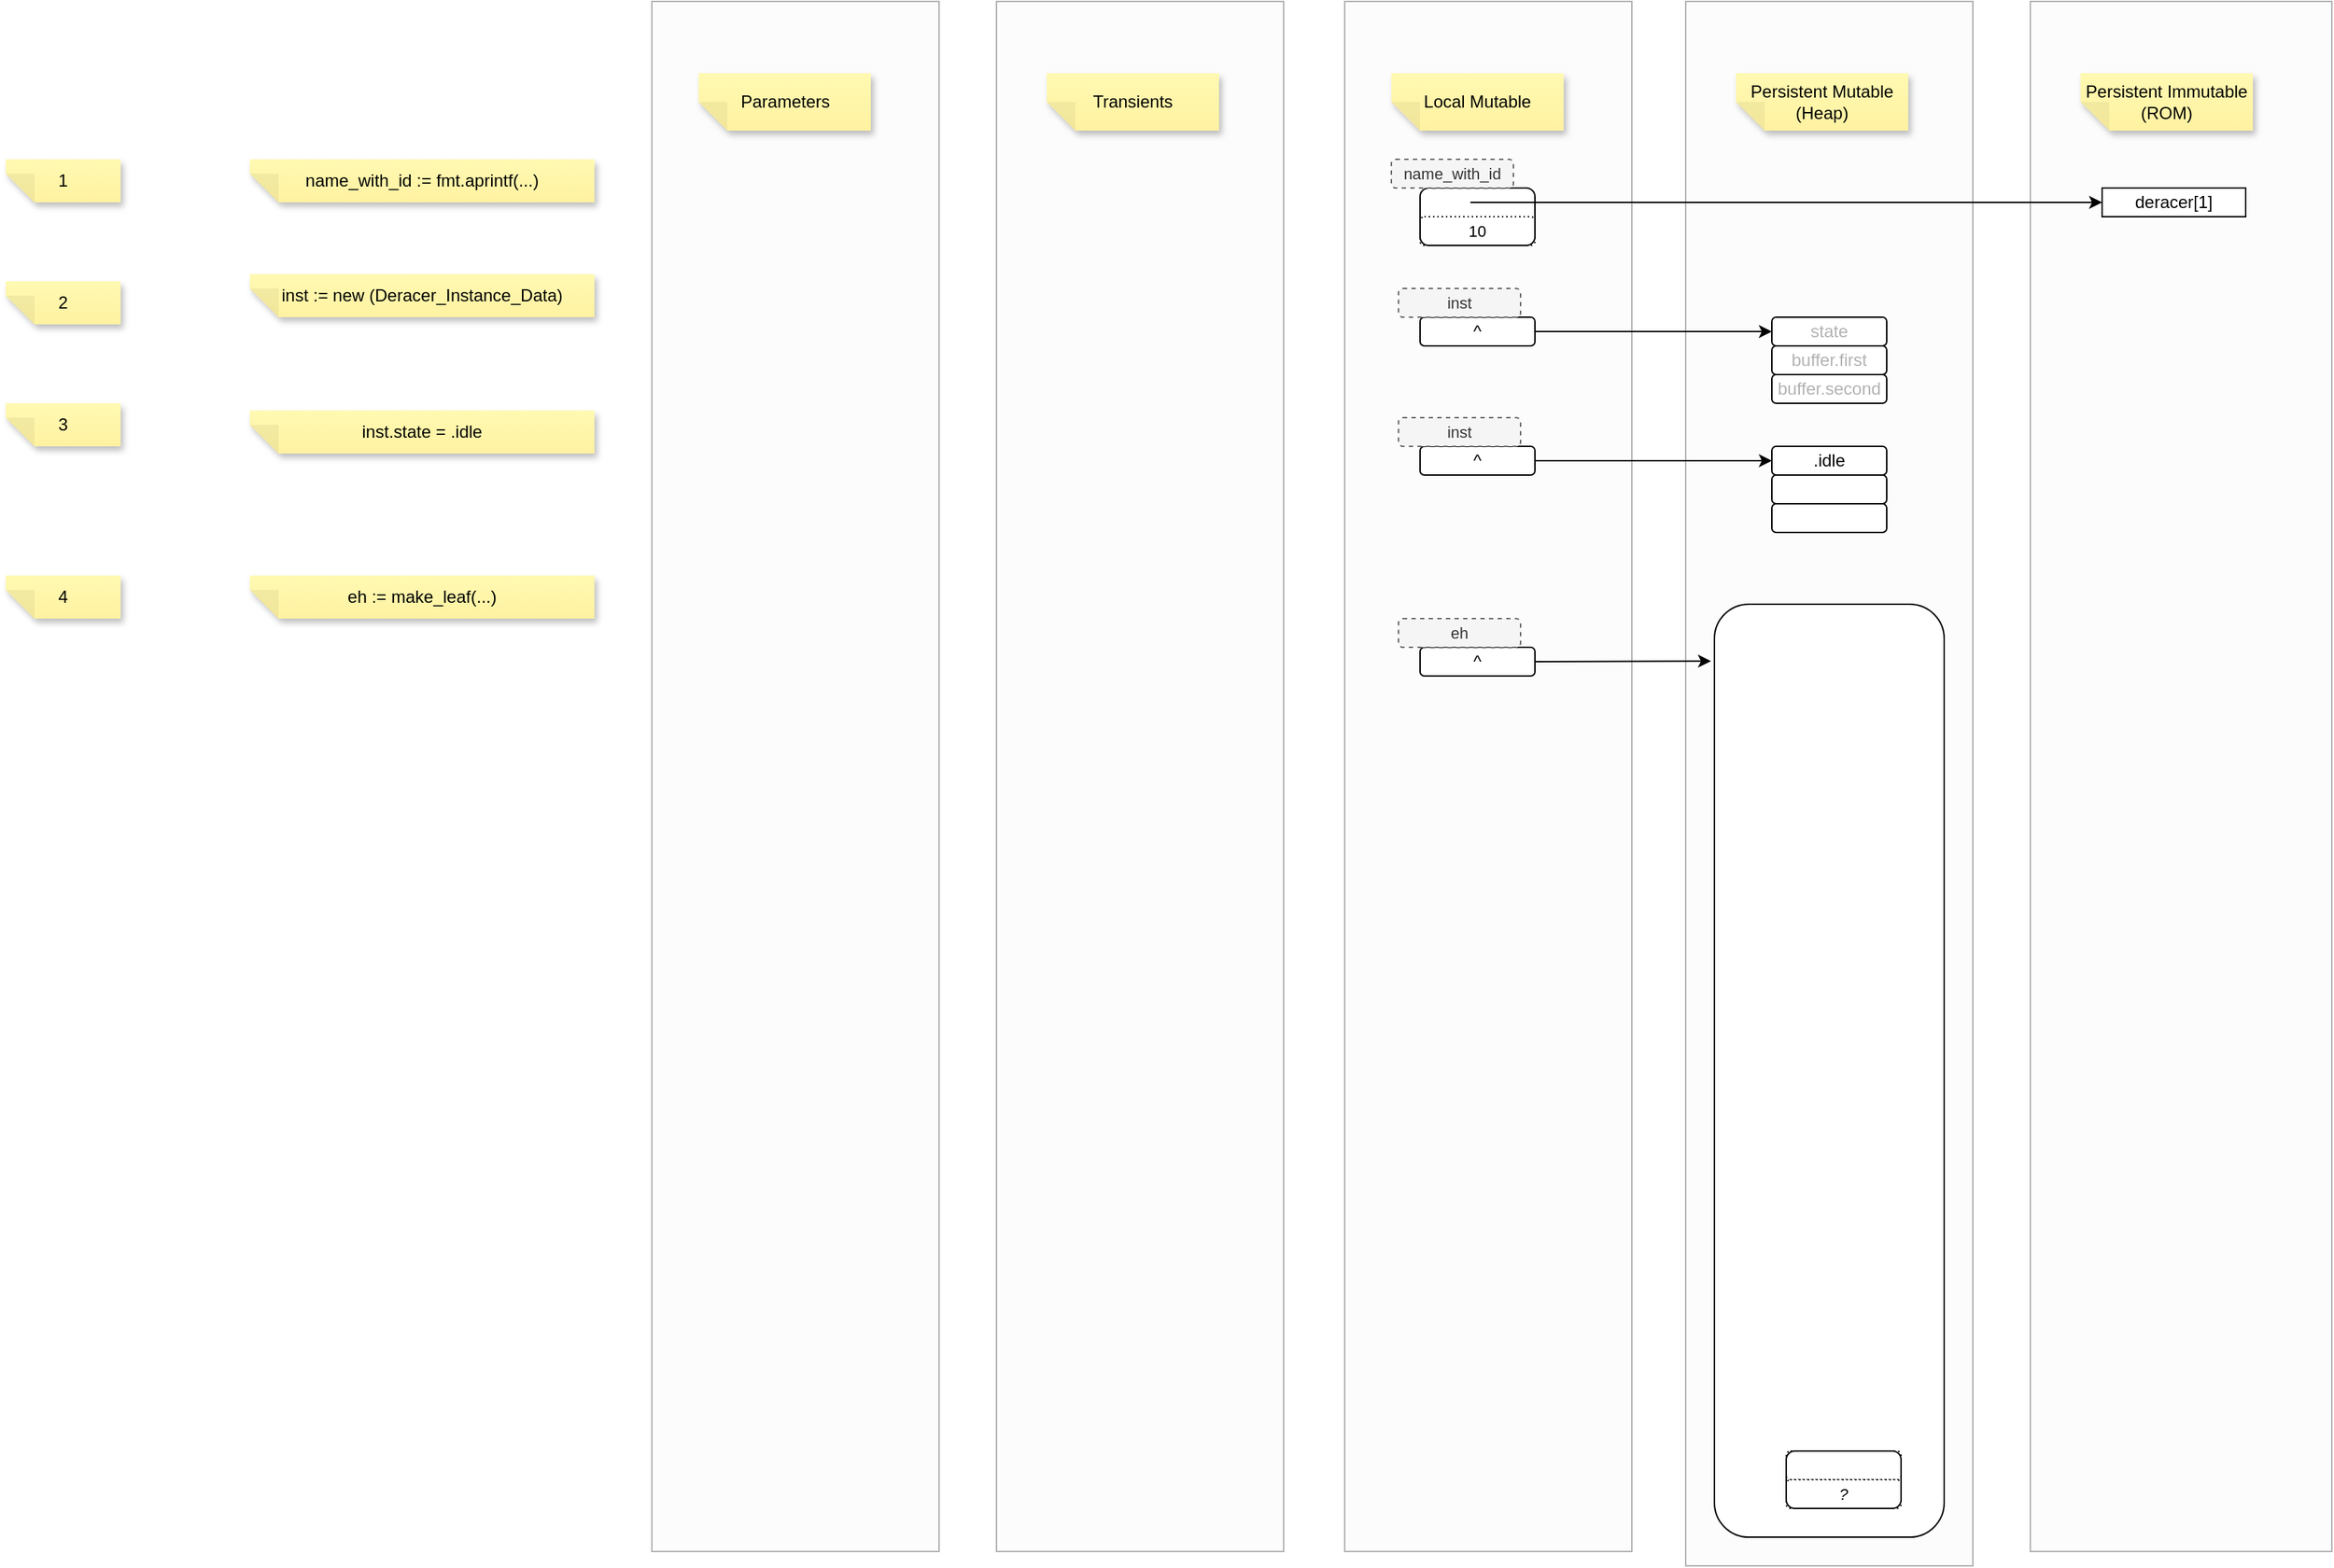 <mxfile version="21.6.8" type="device" pages="7">
  <diagram name="all" id="029LB0-3E3SRJCX2bY9U">
    <mxGraphModel dx="4438" dy="805" grid="1" gridSize="10" guides="1" tooltips="1" connect="1" arrows="1" fold="1" page="1" pageScale="1" pageWidth="1100" pageHeight="850" math="0" shadow="0">
      <root>
        <mxCell id="0" />
        <mxCell id="1" parent="0" />
        <mxCell id="SrDT67wpccNyYL2PIl-t-3" value="" style="rounded=0;whiteSpace=wrap;html=1;fontFamily=Helvetica;fontSize=11;fontColor=#333333;fillColor=#f5f5f5;strokeColor=default;opacity=30;" vertex="1" parent="1">
          <mxGeometry x="-1437.5" y="40" width="200" height="1080" as="geometry" />
        </mxCell>
        <mxCell id="SrDT67wpccNyYL2PIl-t-1" value="" style="rounded=0;whiteSpace=wrap;html=1;fontFamily=Helvetica;fontSize=11;fontColor=#333333;fillColor=#f5f5f5;strokeColor=default;opacity=30;" vertex="1" parent="1">
          <mxGeometry x="-960" y="40" width="210" height="1080" as="geometry" />
        </mxCell>
        <mxCell id="SrDT67wpccNyYL2PIl-t-2" value="" style="rounded=0;whiteSpace=wrap;html=1;fontFamily=Helvetica;fontSize=11;fontColor=#333333;fillColor=#f5f5f5;strokeColor=default;opacity=30;" vertex="1" parent="1">
          <mxGeometry x="-1680" y="40" width="200" height="1080" as="geometry" />
        </mxCell>
        <mxCell id="SrDT67wpccNyYL2PIl-t-4" value="" style="rounded=0;whiteSpace=wrap;html=1;fontFamily=Helvetica;fontSize=11;fontColor=#333333;fillColor=#f5f5f5;strokeColor=default;opacity=30;" vertex="1" parent="1">
          <mxGeometry x="-1200" y="40" width="200" height="1090" as="geometry" />
        </mxCell>
        <mxCell id="SrDT67wpccNyYL2PIl-t-5" value="name_with_id := fmt.aprintf(...)" style="shape=note;whiteSpace=wrap;html=1;backgroundOutline=1;fontColor=#000000;darkOpacity=0.05;fillColor=#FFF9B2;strokeColor=none;fillStyle=solid;direction=west;gradientDirection=north;gradientColor=#FFF2A1;shadow=1;size=20;pointerEvents=1;" vertex="1" parent="1">
          <mxGeometry x="-2200" y="150" width="240" height="30" as="geometry" />
        </mxCell>
        <mxCell id="SrDT67wpccNyYL2PIl-t-6" value="Local Mutable" style="shape=note;whiteSpace=wrap;html=1;backgroundOutline=1;fontColor=#000000;darkOpacity=0.05;fillColor=#FFF9B2;strokeColor=none;fillStyle=solid;direction=west;gradientDirection=north;gradientColor=#FFF2A1;shadow=1;size=20;pointerEvents=1;" vertex="1" parent="1">
          <mxGeometry x="-1405" y="90" width="120" height="40" as="geometry" />
        </mxCell>
        <mxCell id="SrDT67wpccNyYL2PIl-t-7" value="Persistent Mutable&lt;br&gt;(Heap)" style="shape=note;whiteSpace=wrap;html=1;backgroundOutline=1;fontColor=#000000;darkOpacity=0.05;fillColor=#FFF9B2;strokeColor=none;fillStyle=solid;direction=west;gradientDirection=north;gradientColor=#FFF2A1;shadow=1;size=20;pointerEvents=1;" vertex="1" parent="1">
          <mxGeometry x="-1165" y="90" width="120" height="40" as="geometry" />
        </mxCell>
        <mxCell id="SrDT67wpccNyYL2PIl-t-8" value="Persistent Immutable&lt;br&gt;(ROM)" style="shape=note;whiteSpace=wrap;html=1;backgroundOutline=1;fontColor=#000000;darkOpacity=0.05;fillColor=#FFF9B2;strokeColor=none;fillStyle=solid;direction=west;gradientDirection=north;gradientColor=#FFF2A1;shadow=1;size=20;pointerEvents=1;" vertex="1" parent="1">
          <mxGeometry x="-925" y="90" width="120" height="40" as="geometry" />
        </mxCell>
        <mxCell id="SrDT67wpccNyYL2PIl-t-9" value="Transients" style="shape=note;whiteSpace=wrap;html=1;backgroundOutline=1;fontColor=#000000;darkOpacity=0.05;fillColor=#FFF9B2;strokeColor=none;fillStyle=solid;direction=west;gradientDirection=north;gradientColor=#FFF2A1;shadow=1;size=20;pointerEvents=1;" vertex="1" parent="1">
          <mxGeometry x="-1645" y="90" width="120" height="40" as="geometry" />
        </mxCell>
        <mxCell id="SrDT67wpccNyYL2PIl-t-28" value="" style="rounded=0;whiteSpace=wrap;html=1;fontFamily=Helvetica;fontSize=11;fontColor=#333333;fillColor=#f5f5f5;strokeColor=default;opacity=30;" vertex="1" parent="1">
          <mxGeometry x="-1920" y="40" width="200" height="1080" as="geometry" />
        </mxCell>
        <mxCell id="SrDT67wpccNyYL2PIl-t-30" value="Parameters" style="shape=note;whiteSpace=wrap;html=1;backgroundOutline=1;fontColor=#000000;darkOpacity=0.05;fillColor=#FFF9B2;strokeColor=none;fillStyle=solid;direction=west;gradientDirection=north;gradientColor=#FFF2A1;shadow=1;size=20;pointerEvents=1;" vertex="1" parent="1">
          <mxGeometry x="-1887.5" y="90" width="120" height="40" as="geometry" />
        </mxCell>
        <mxCell id="nKyimFtTfU-NM94vZ7Kv-1" value="deracer[1]" style="rounded=0;whiteSpace=wrap;html=1;" vertex="1" parent="1">
          <mxGeometry x="-910" y="170" width="100" height="20" as="geometry" />
        </mxCell>
        <mxCell id="Vvmu--2rX740bndOkpGV-1" value="" style="rounded=1;whiteSpace=wrap;html=1;fontFamily=Helvetica;fontSize=11;fontColor=default;strokeColor=none;dashed=1;dashPattern=1 2;" vertex="1" parent="1">
          <mxGeometry x="-1385" y="170" width="80" height="20" as="geometry" />
        </mxCell>
        <mxCell id="Vvmu--2rX740bndOkpGV-2" value="10" style="rounded=1;whiteSpace=wrap;html=1;fontFamily=Helvetica;fontSize=11;fontColor=default;dashed=1;dashPattern=1 2;strokeColor=default;" vertex="1" parent="1">
          <mxGeometry x="-1385" y="190" width="80" height="20" as="geometry" />
        </mxCell>
        <mxCell id="Vvmu--2rX740bndOkpGV-4" style="edgeStyle=orthogonalEdgeStyle;rounded=0;orthogonalLoop=1;jettySize=auto;html=1;exitX=0.438;exitY=0.5;exitDx=0;exitDy=0;entryX=0;entryY=0.5;entryDx=0;entryDy=0;exitPerimeter=0;" edge="1" parent="1" source="Vvmu--2rX740bndOkpGV-1" target="nKyimFtTfU-NM94vZ7Kv-1">
          <mxGeometry relative="1" as="geometry" />
        </mxCell>
        <mxCell id="Vvmu--2rX740bndOkpGV-3" value="" style="rounded=1;whiteSpace=wrap;html=1;fontFamily=Helvetica;fontSize=11;fillColor=none;" vertex="1" parent="1">
          <mxGeometry x="-1385" y="170" width="80" height="40" as="geometry" />
        </mxCell>
        <mxCell id="5OGbi0aspRER5DUUNQTS-1" value="name_with_id" style="rounded=1;whiteSpace=wrap;html=1;fontFamily=Helvetica;fontSize=11;fontColor=#333333;dashed=1;fillColor=#f5f5f5;strokeColor=#666666;" vertex="1" parent="1">
          <mxGeometry x="-1405" y="150" width="85" height="20" as="geometry" />
        </mxCell>
        <mxCell id="5OGbi0aspRER5DUUNQTS-2" value="state" style="rounded=1;whiteSpace=wrap;html=1;textOpacity=30;" vertex="1" parent="1">
          <mxGeometry x="-1140" y="260" width="80" height="20" as="geometry" />
        </mxCell>
        <mxCell id="5OGbi0aspRER5DUUNQTS-3" value="buffer.first" style="rounded=1;whiteSpace=wrap;html=1;textOpacity=30;" vertex="1" parent="1">
          <mxGeometry x="-1140" y="280" width="80" height="20" as="geometry" />
        </mxCell>
        <mxCell id="5OGbi0aspRER5DUUNQTS-4" value="buffer.second" style="rounded=1;whiteSpace=wrap;html=1;textOpacity=30;" vertex="1" parent="1">
          <mxGeometry x="-1140" y="300" width="80" height="20" as="geometry" />
        </mxCell>
        <mxCell id="5OGbi0aspRER5DUUNQTS-6" style="edgeStyle=orthogonalEdgeStyle;rounded=0;orthogonalLoop=1;jettySize=auto;html=1;exitX=1;exitY=0.5;exitDx=0;exitDy=0;entryX=0;entryY=0.5;entryDx=0;entryDy=0;" edge="1" parent="1" source="5OGbi0aspRER5DUUNQTS-5" target="5OGbi0aspRER5DUUNQTS-2">
          <mxGeometry relative="1" as="geometry" />
        </mxCell>
        <mxCell id="5OGbi0aspRER5DUUNQTS-5" value="^" style="rounded=1;whiteSpace=wrap;html=1;" vertex="1" parent="1">
          <mxGeometry x="-1385" y="260" width="80" height="20" as="geometry" />
        </mxCell>
        <mxCell id="5OGbi0aspRER5DUUNQTS-7" value="inst" style="rounded=1;whiteSpace=wrap;html=1;fontFamily=Helvetica;fontSize=11;fontColor=#333333;dashed=1;fillColor=#f5f5f5;strokeColor=#666666;" vertex="1" parent="1">
          <mxGeometry x="-1400" y="240" width="85" height="20" as="geometry" />
        </mxCell>
        <mxCell id="5OGbi0aspRER5DUUNQTS-8" value=".idle" style="rounded=1;whiteSpace=wrap;html=1;" vertex="1" parent="1">
          <mxGeometry x="-1140" y="350" width="80" height="20" as="geometry" />
        </mxCell>
        <mxCell id="5OGbi0aspRER5DUUNQTS-9" value="" style="rounded=1;whiteSpace=wrap;html=1;textOpacity=30;" vertex="1" parent="1">
          <mxGeometry x="-1140" y="370" width="80" height="20" as="geometry" />
        </mxCell>
        <mxCell id="5OGbi0aspRER5DUUNQTS-10" value="" style="rounded=1;whiteSpace=wrap;html=1;textOpacity=30;" vertex="1" parent="1">
          <mxGeometry x="-1140" y="390" width="80" height="20" as="geometry" />
        </mxCell>
        <mxCell id="5OGbi0aspRER5DUUNQTS-11" style="edgeStyle=orthogonalEdgeStyle;rounded=0;orthogonalLoop=1;jettySize=auto;html=1;exitX=1;exitY=0.5;exitDx=0;exitDy=0;entryX=0;entryY=0.5;entryDx=0;entryDy=0;" edge="1" parent="1" source="5OGbi0aspRER5DUUNQTS-12" target="5OGbi0aspRER5DUUNQTS-8">
          <mxGeometry relative="1" as="geometry" />
        </mxCell>
        <mxCell id="5OGbi0aspRER5DUUNQTS-12" value="^" style="rounded=1;whiteSpace=wrap;html=1;" vertex="1" parent="1">
          <mxGeometry x="-1385" y="350" width="80" height="20" as="geometry" />
        </mxCell>
        <mxCell id="5OGbi0aspRER5DUUNQTS-13" value="inst" style="rounded=1;whiteSpace=wrap;html=1;fontFamily=Helvetica;fontSize=11;fontColor=#333333;dashed=1;fillColor=#f5f5f5;strokeColor=#666666;" vertex="1" parent="1">
          <mxGeometry x="-1400" y="330" width="85" height="20" as="geometry" />
        </mxCell>
        <mxCell id="5OGbi0aspRER5DUUNQTS-14" value="inst := new (Deracer_Instance_Data)" style="shape=note;whiteSpace=wrap;html=1;backgroundOutline=1;fontColor=#000000;darkOpacity=0.05;fillColor=#FFF9B2;strokeColor=none;fillStyle=solid;direction=west;gradientDirection=north;gradientColor=#FFF2A1;shadow=1;size=20;pointerEvents=1;" vertex="1" parent="1">
          <mxGeometry x="-2200" y="230" width="240" height="30" as="geometry" />
        </mxCell>
        <mxCell id="5OGbi0aspRER5DUUNQTS-15" value="inst.state = .idle" style="shape=note;whiteSpace=wrap;html=1;backgroundOutline=1;fontColor=#000000;darkOpacity=0.05;fillColor=#FFF9B2;strokeColor=none;fillStyle=solid;direction=west;gradientDirection=north;gradientColor=#FFF2A1;shadow=1;size=20;pointerEvents=1;" vertex="1" parent="1">
          <mxGeometry x="-2200" y="325" width="240" height="30" as="geometry" />
        </mxCell>
        <mxCell id="Xrj8Q-ja9FrKISakhPmq-5" style="edgeStyle=orthogonalEdgeStyle;rounded=0;orthogonalLoop=1;jettySize=auto;html=1;exitX=1;exitY=0.5;exitDx=0;exitDy=0;entryX=-0.015;entryY=0.061;entryDx=0;entryDy=0;entryPerimeter=0;" edge="1" parent="1" source="Xrj8Q-ja9FrKISakhPmq-6" target="zLsV2VpHd600joaVlXYG-1">
          <mxGeometry relative="1" as="geometry">
            <mxPoint x="-1140.96" y="475.1" as="targetPoint" />
            <Array as="points">
              <mxPoint x="-1305" y="500" />
            </Array>
          </mxGeometry>
        </mxCell>
        <mxCell id="Xrj8Q-ja9FrKISakhPmq-6" value="^" style="rounded=1;whiteSpace=wrap;html=1;" vertex="1" parent="1">
          <mxGeometry x="-1385" y="490" width="80" height="20" as="geometry" />
        </mxCell>
        <mxCell id="Xrj8Q-ja9FrKISakhPmq-7" value="eh" style="rounded=1;whiteSpace=wrap;html=1;fontFamily=Helvetica;fontSize=11;fontColor=#333333;dashed=1;fillColor=#f5f5f5;strokeColor=#666666;" vertex="1" parent="1">
          <mxGeometry x="-1400" y="470" width="85" height="20" as="geometry" />
        </mxCell>
        <mxCell id="Xrj8Q-ja9FrKISakhPmq-8" value="eh := make_leaf(...)" style="shape=note;whiteSpace=wrap;html=1;backgroundOutline=1;fontColor=#000000;darkOpacity=0.05;fillColor=#FFF9B2;strokeColor=none;fillStyle=solid;direction=west;gradientDirection=north;gradientColor=#FFF2A1;shadow=1;size=20;pointerEvents=1;" vertex="1" parent="1">
          <mxGeometry x="-2200" y="440" width="240" height="30" as="geometry" />
        </mxCell>
        <mxCell id="zLsV2VpHd600joaVlXYG-1" value="" style="rounded=1;whiteSpace=wrap;html=1;" vertex="1" parent="1">
          <mxGeometry x="-1180" y="460" width="160" height="650" as="geometry" />
        </mxCell>
        <mxCell id="AE5WR5ZkA0evMWWrHT70-1" value="" style="rounded=1;whiteSpace=wrap;html=1;fontFamily=Helvetica;fontSize=11;fontColor=default;strokeColor=default;perimeterSpacing=0;dashed=1;dashPattern=1 2;" vertex="1" parent="1">
          <mxGeometry x="-1130" y="1050" width="80" height="20" as="geometry" />
        </mxCell>
        <mxCell id="AE5WR5ZkA0evMWWrHT70-2" value="?" style="rounded=1;whiteSpace=wrap;html=1;fontFamily=Helvetica;fontSize=11;fontColor=default;strokeColor=default;perimeterSpacing=0;dashed=1;dashPattern=1 2;fontStyle=2" vertex="1" parent="1">
          <mxGeometry x="-1130" y="1070" width="80" height="20" as="geometry" />
        </mxCell>
        <mxCell id="AE5WR5ZkA0evMWWrHT70-3" value="" style="rounded=1;whiteSpace=wrap;html=1;fontFamily=Helvetica;fontSize=11;fillColor=none;" vertex="1" parent="1">
          <mxGeometry x="-1130" y="1050" width="80" height="40" as="geometry" />
        </mxCell>
        <mxCell id="2BD_WjYUQ9ISW56QHsHB-1" value="1" style="shape=note;whiteSpace=wrap;html=1;backgroundOutline=1;fontColor=#000000;darkOpacity=0.05;fillColor=#FFF9B2;strokeColor=none;fillStyle=solid;direction=west;gradientDirection=north;gradientColor=#FFF2A1;shadow=1;size=20;pointerEvents=1;" vertex="1" parent="1">
          <mxGeometry x="-2370" y="150" width="80" height="30" as="geometry" />
        </mxCell>
        <mxCell id="2BD_WjYUQ9ISW56QHsHB-4" value="2" style="shape=note;whiteSpace=wrap;html=1;backgroundOutline=1;fontColor=#000000;darkOpacity=0.05;fillColor=#FFF9B2;strokeColor=none;fillStyle=solid;direction=west;gradientDirection=north;gradientColor=#FFF2A1;shadow=1;size=20;pointerEvents=1;" vertex="1" parent="1">
          <mxGeometry x="-2370" y="235" width="80" height="30" as="geometry" />
        </mxCell>
        <mxCell id="2BD_WjYUQ9ISW56QHsHB-5" value="3" style="shape=note;whiteSpace=wrap;html=1;backgroundOutline=1;fontColor=#000000;darkOpacity=0.05;fillColor=#FFF9B2;strokeColor=none;fillStyle=solid;direction=west;gradientDirection=north;gradientColor=#FFF2A1;shadow=1;size=20;pointerEvents=1;" vertex="1" parent="1">
          <mxGeometry x="-2370" y="320" width="80" height="30" as="geometry" />
        </mxCell>
        <mxCell id="2BD_WjYUQ9ISW56QHsHB-6" value="4" style="shape=note;whiteSpace=wrap;html=1;backgroundOutline=1;fontColor=#000000;darkOpacity=0.05;fillColor=#FFF9B2;strokeColor=none;fillStyle=solid;direction=west;gradientDirection=north;gradientColor=#FFF2A1;shadow=1;size=20;pointerEvents=1;" vertex="1" parent="1">
          <mxGeometry x="-2370" y="440" width="80" height="30" as="geometry" />
        </mxCell>
      </root>
    </mxGraphModel>
  </diagram>
  <diagram name="4" id="yFphPRhZFJM6T7FxvR39">
    <mxGraphModel dx="3167" dy="684" grid="1" gridSize="10" guides="1" tooltips="1" connect="1" arrows="1" fold="1" page="1" pageScale="1" pageWidth="1100" pageHeight="850" math="0" shadow="0">
      <root>
        <mxCell id="gJFKsdYSGf7r8MpDDWv1-0" />
        <mxCell id="gJFKsdYSGf7r8MpDDWv1-1" parent="gJFKsdYSGf7r8MpDDWv1-0" />
        <mxCell id="gJFKsdYSGf7r8MpDDWv1-2" value="" style="rounded=0;whiteSpace=wrap;html=1;fontFamily=Helvetica;fontSize=11;fontColor=#333333;fillColor=#f5f5f5;strokeColor=default;opacity=30;" vertex="1" parent="gJFKsdYSGf7r8MpDDWv1-1">
          <mxGeometry x="-1437.5" y="40" width="200" height="1080" as="geometry" />
        </mxCell>
        <mxCell id="gJFKsdYSGf7r8MpDDWv1-3" value="" style="rounded=0;whiteSpace=wrap;html=1;fontFamily=Helvetica;fontSize=11;fontColor=#333333;fillColor=#f5f5f5;strokeColor=default;opacity=30;" vertex="1" parent="gJFKsdYSGf7r8MpDDWv1-1">
          <mxGeometry x="-960" y="40" width="210" height="1080" as="geometry" />
        </mxCell>
        <mxCell id="gJFKsdYSGf7r8MpDDWv1-4" value="" style="rounded=0;whiteSpace=wrap;html=1;fontFamily=Helvetica;fontSize=11;fontColor=#333333;fillColor=#f5f5f5;strokeColor=default;opacity=30;" vertex="1" parent="gJFKsdYSGf7r8MpDDWv1-1">
          <mxGeometry x="-1680" y="40" width="200" height="1080" as="geometry" />
        </mxCell>
        <mxCell id="gJFKsdYSGf7r8MpDDWv1-5" value="" style="rounded=0;whiteSpace=wrap;html=1;fontFamily=Helvetica;fontSize=11;fontColor=#333333;fillColor=#f5f5f5;strokeColor=default;opacity=30;" vertex="1" parent="gJFKsdYSGf7r8MpDDWv1-1">
          <mxGeometry x="-1200" y="40" width="200" height="1090" as="geometry" />
        </mxCell>
        <mxCell id="gJFKsdYSGf7r8MpDDWv1-7" value="Local Mutable" style="shape=note;whiteSpace=wrap;html=1;backgroundOutline=1;fontColor=#000000;darkOpacity=0.05;fillColor=#FFF9B2;strokeColor=none;fillStyle=solid;direction=west;gradientDirection=north;gradientColor=#FFF2A1;shadow=1;size=20;pointerEvents=1;" vertex="1" parent="gJFKsdYSGf7r8MpDDWv1-1">
          <mxGeometry x="-1405" y="90" width="120" height="40" as="geometry" />
        </mxCell>
        <mxCell id="gJFKsdYSGf7r8MpDDWv1-8" value="Persistent Mutable&lt;br&gt;(Heap)" style="shape=note;whiteSpace=wrap;html=1;backgroundOutline=1;fontColor=#000000;darkOpacity=0.05;fillColor=#FFF9B2;strokeColor=none;fillStyle=solid;direction=west;gradientDirection=north;gradientColor=#FFF2A1;shadow=1;size=20;pointerEvents=1;" vertex="1" parent="gJFKsdYSGf7r8MpDDWv1-1">
          <mxGeometry x="-1165" y="90" width="120" height="40" as="geometry" />
        </mxCell>
        <mxCell id="gJFKsdYSGf7r8MpDDWv1-9" value="Persistent Immutable&lt;br&gt;(ROM)" style="shape=note;whiteSpace=wrap;html=1;backgroundOutline=1;fontColor=#000000;darkOpacity=0.05;fillColor=#FFF9B2;strokeColor=none;fillStyle=solid;direction=west;gradientDirection=north;gradientColor=#FFF2A1;shadow=1;size=20;pointerEvents=1;" vertex="1" parent="gJFKsdYSGf7r8MpDDWv1-1">
          <mxGeometry x="-925" y="90" width="120" height="40" as="geometry" />
        </mxCell>
        <mxCell id="gJFKsdYSGf7r8MpDDWv1-10" value="Transients" style="shape=note;whiteSpace=wrap;html=1;backgroundOutline=1;fontColor=#000000;darkOpacity=0.05;fillColor=#FFF9B2;strokeColor=none;fillStyle=solid;direction=west;gradientDirection=north;gradientColor=#FFF2A1;shadow=1;size=20;pointerEvents=1;" vertex="1" parent="gJFKsdYSGf7r8MpDDWv1-1">
          <mxGeometry x="-1645" y="90" width="120" height="40" as="geometry" />
        </mxCell>
        <mxCell id="gJFKsdYSGf7r8MpDDWv1-11" value="" style="rounded=0;whiteSpace=wrap;html=1;fontFamily=Helvetica;fontSize=11;fontColor=#333333;fillColor=#f5f5f5;strokeColor=default;opacity=30;" vertex="1" parent="gJFKsdYSGf7r8MpDDWv1-1">
          <mxGeometry x="-1920" y="40" width="200" height="1080" as="geometry" />
        </mxCell>
        <mxCell id="gJFKsdYSGf7r8MpDDWv1-12" value="Parameters" style="shape=note;whiteSpace=wrap;html=1;backgroundOutline=1;fontColor=#000000;darkOpacity=0.05;fillColor=#FFF9B2;strokeColor=none;fillStyle=solid;direction=west;gradientDirection=north;gradientColor=#FFF2A1;shadow=1;size=20;pointerEvents=1;" vertex="1" parent="gJFKsdYSGf7r8MpDDWv1-1">
          <mxGeometry x="-1887.5" y="90" width="120" height="40" as="geometry" />
        </mxCell>
        <mxCell id="gJFKsdYSGf7r8MpDDWv1-13" value="deracer[1]" style="rounded=0;whiteSpace=wrap;html=1;" vertex="1" parent="gJFKsdYSGf7r8MpDDWv1-1">
          <mxGeometry x="-910" y="170" width="100" height="20" as="geometry" />
        </mxCell>
        <mxCell id="gJFKsdYSGf7r8MpDDWv1-14" value="" style="rounded=1;whiteSpace=wrap;html=1;fontFamily=Helvetica;fontSize=11;fontColor=default;strokeColor=none;dashed=1;dashPattern=1 2;" vertex="1" parent="gJFKsdYSGf7r8MpDDWv1-1">
          <mxGeometry x="-1385" y="170" width="80" height="20" as="geometry" />
        </mxCell>
        <mxCell id="gJFKsdYSGf7r8MpDDWv1-15" value="10" style="rounded=1;whiteSpace=wrap;html=1;fontFamily=Helvetica;fontSize=11;fontColor=default;dashed=1;dashPattern=1 2;strokeColor=default;" vertex="1" parent="gJFKsdYSGf7r8MpDDWv1-1">
          <mxGeometry x="-1385" y="190" width="80" height="20" as="geometry" />
        </mxCell>
        <mxCell id="gJFKsdYSGf7r8MpDDWv1-16" style="edgeStyle=orthogonalEdgeStyle;rounded=0;orthogonalLoop=1;jettySize=auto;html=1;exitX=0.438;exitY=0.5;exitDx=0;exitDy=0;entryX=0;entryY=0.5;entryDx=0;entryDy=0;exitPerimeter=0;" edge="1" parent="gJFKsdYSGf7r8MpDDWv1-1" source="gJFKsdYSGf7r8MpDDWv1-14" target="gJFKsdYSGf7r8MpDDWv1-13">
          <mxGeometry relative="1" as="geometry" />
        </mxCell>
        <mxCell id="gJFKsdYSGf7r8MpDDWv1-17" value="" style="rounded=1;whiteSpace=wrap;html=1;fontFamily=Helvetica;fontSize=11;fillColor=none;" vertex="1" parent="gJFKsdYSGf7r8MpDDWv1-1">
          <mxGeometry x="-1385" y="170" width="80" height="40" as="geometry" />
        </mxCell>
        <mxCell id="gJFKsdYSGf7r8MpDDWv1-18" value="name_with_id" style="rounded=1;whiteSpace=wrap;html=1;fontFamily=Helvetica;fontSize=11;fontColor=#333333;dashed=1;fillColor=#f5f5f5;strokeColor=#666666;" vertex="1" parent="gJFKsdYSGf7r8MpDDWv1-1">
          <mxGeometry x="-1405" y="150" width="85" height="20" as="geometry" />
        </mxCell>
        <mxCell id="gJFKsdYSGf7r8MpDDWv1-25" value=".idle" style="rounded=1;whiteSpace=wrap;html=1;" vertex="1" parent="gJFKsdYSGf7r8MpDDWv1-1">
          <mxGeometry x="-1140" y="350" width="80" height="20" as="geometry" />
        </mxCell>
        <mxCell id="gJFKsdYSGf7r8MpDDWv1-26" value="" style="rounded=1;whiteSpace=wrap;html=1;textOpacity=30;" vertex="1" parent="gJFKsdYSGf7r8MpDDWv1-1">
          <mxGeometry x="-1140" y="370" width="80" height="20" as="geometry" />
        </mxCell>
        <mxCell id="gJFKsdYSGf7r8MpDDWv1-27" value="" style="rounded=1;whiteSpace=wrap;html=1;textOpacity=30;" vertex="1" parent="gJFKsdYSGf7r8MpDDWv1-1">
          <mxGeometry x="-1140" y="390" width="80" height="20" as="geometry" />
        </mxCell>
        <mxCell id="gJFKsdYSGf7r8MpDDWv1-28" style="edgeStyle=orthogonalEdgeStyle;rounded=0;orthogonalLoop=1;jettySize=auto;html=1;exitX=1;exitY=0.5;exitDx=0;exitDy=0;entryX=0;entryY=0.5;entryDx=0;entryDy=0;" edge="1" parent="gJFKsdYSGf7r8MpDDWv1-1" source="gJFKsdYSGf7r8MpDDWv1-29" target="gJFKsdYSGf7r8MpDDWv1-25">
          <mxGeometry relative="1" as="geometry" />
        </mxCell>
        <mxCell id="gJFKsdYSGf7r8MpDDWv1-29" value="^" style="rounded=1;whiteSpace=wrap;html=1;" vertex="1" parent="gJFKsdYSGf7r8MpDDWv1-1">
          <mxGeometry x="-1385" y="350" width="80" height="20" as="geometry" />
        </mxCell>
        <mxCell id="gJFKsdYSGf7r8MpDDWv1-30" value="inst" style="rounded=1;whiteSpace=wrap;html=1;fontFamily=Helvetica;fontSize=11;fontColor=#333333;dashed=1;fillColor=#f5f5f5;strokeColor=#666666;" vertex="1" parent="gJFKsdYSGf7r8MpDDWv1-1">
          <mxGeometry x="-1400" y="330" width="85" height="20" as="geometry" />
        </mxCell>
        <mxCell id="gJFKsdYSGf7r8MpDDWv1-33" style="edgeStyle=orthogonalEdgeStyle;rounded=0;orthogonalLoop=1;jettySize=auto;html=1;exitX=1;exitY=0.5;exitDx=0;exitDy=0;entryX=-0.015;entryY=0.061;entryDx=0;entryDy=0;entryPerimeter=0;" edge="1" parent="gJFKsdYSGf7r8MpDDWv1-1" source="gJFKsdYSGf7r8MpDDWv1-34" target="gJFKsdYSGf7r8MpDDWv1-37">
          <mxGeometry relative="1" as="geometry">
            <mxPoint x="-1140.96" y="475.1" as="targetPoint" />
            <Array as="points">
              <mxPoint x="-1305" y="500" />
            </Array>
          </mxGeometry>
        </mxCell>
        <mxCell id="gJFKsdYSGf7r8MpDDWv1-34" value="^" style="rounded=1;whiteSpace=wrap;html=1;" vertex="1" parent="gJFKsdYSGf7r8MpDDWv1-1">
          <mxGeometry x="-1385" y="490" width="80" height="20" as="geometry" />
        </mxCell>
        <mxCell id="gJFKsdYSGf7r8MpDDWv1-35" value="eh" style="rounded=1;whiteSpace=wrap;html=1;fontFamily=Helvetica;fontSize=11;fontColor=#333333;dashed=1;fillColor=#f5f5f5;strokeColor=#666666;" vertex="1" parent="gJFKsdYSGf7r8MpDDWv1-1">
          <mxGeometry x="-1400" y="470" width="85" height="20" as="geometry" />
        </mxCell>
        <mxCell id="gJFKsdYSGf7r8MpDDWv1-36" value="eh := make_leaf(...)" style="shape=note;whiteSpace=wrap;html=1;backgroundOutline=1;fontColor=#000000;darkOpacity=0.05;fillColor=#FFF9B2;strokeColor=none;fillStyle=solid;direction=west;gradientDirection=north;gradientColor=#FFF2A1;shadow=1;size=20;pointerEvents=1;" vertex="1" parent="gJFKsdYSGf7r8MpDDWv1-1">
          <mxGeometry x="-2200" y="440" width="240" height="30" as="geometry" />
        </mxCell>
        <mxCell id="gJFKsdYSGf7r8MpDDWv1-37" value="" style="rounded=1;whiteSpace=wrap;html=1;" vertex="1" parent="gJFKsdYSGf7r8MpDDWv1-1">
          <mxGeometry x="-1180" y="460" width="160" height="650" as="geometry" />
        </mxCell>
        <mxCell id="ZRMJjyC98p0R1EFso9mL-0" value="" style="rounded=1;whiteSpace=wrap;html=1;fontFamily=Helvetica;fontSize=11;fontColor=default;strokeColor=default;perimeterSpacing=0;dashed=1;dashPattern=1 2;" vertex="1" parent="gJFKsdYSGf7r8MpDDWv1-1">
          <mxGeometry x="-1140" y="1050" width="80" height="20" as="geometry" />
        </mxCell>
        <mxCell id="ZRMJjyC98p0R1EFso9mL-1" value="?" style="rounded=1;whiteSpace=wrap;html=1;fontFamily=Helvetica;fontSize=11;fontColor=default;strokeColor=default;perimeterSpacing=0;dashed=1;dashPattern=1 2;fontStyle=2" vertex="1" parent="gJFKsdYSGf7r8MpDDWv1-1">
          <mxGeometry x="-1140" y="1070" width="80" height="20" as="geometry" />
        </mxCell>
        <mxCell id="ZRMJjyC98p0R1EFso9mL-2" value="" style="rounded=1;whiteSpace=wrap;html=1;fontFamily=Helvetica;fontSize=11;fillColor=none;" vertex="1" parent="gJFKsdYSGf7r8MpDDWv1-1">
          <mxGeometry x="-1140" y="1050" width="80" height="40" as="geometry" />
        </mxCell>
      </root>
    </mxGraphModel>
  </diagram>
  <diagram name="3" id="vT5yUcwhw4Zr57y5c3RR">
    <mxGraphModel dx="3487" dy="718" grid="1" gridSize="10" guides="1" tooltips="1" connect="1" arrows="1" fold="1" page="1" pageScale="1" pageWidth="1100" pageHeight="850" math="0" shadow="0">
      <root>
        <mxCell id="sZ9dv_HB1TfmhX3sDcxg-0" />
        <mxCell id="sZ9dv_HB1TfmhX3sDcxg-1" parent="sZ9dv_HB1TfmhX3sDcxg-0" />
        <mxCell id="sZ9dv_HB1TfmhX3sDcxg-2" value="" style="rounded=0;whiteSpace=wrap;html=1;fontFamily=Helvetica;fontSize=11;fontColor=#333333;fillColor=#f5f5f5;strokeColor=default;opacity=30;" vertex="1" parent="sZ9dv_HB1TfmhX3sDcxg-1">
          <mxGeometry x="-1437.5" y="40" width="200" height="1080" as="geometry" />
        </mxCell>
        <mxCell id="sZ9dv_HB1TfmhX3sDcxg-3" value="" style="rounded=0;whiteSpace=wrap;html=1;fontFamily=Helvetica;fontSize=11;fontColor=#333333;fillColor=#f5f5f5;strokeColor=default;opacity=30;" vertex="1" parent="sZ9dv_HB1TfmhX3sDcxg-1">
          <mxGeometry x="-960" y="40" width="210" height="1080" as="geometry" />
        </mxCell>
        <mxCell id="sZ9dv_HB1TfmhX3sDcxg-4" value="" style="rounded=0;whiteSpace=wrap;html=1;fontFamily=Helvetica;fontSize=11;fontColor=#333333;fillColor=#f5f5f5;strokeColor=default;opacity=30;" vertex="1" parent="sZ9dv_HB1TfmhX3sDcxg-1">
          <mxGeometry x="-1680" y="40" width="200" height="1080" as="geometry" />
        </mxCell>
        <mxCell id="sZ9dv_HB1TfmhX3sDcxg-5" value="" style="rounded=0;whiteSpace=wrap;html=1;fontFamily=Helvetica;fontSize=11;fontColor=#333333;fillColor=#f5f5f5;strokeColor=default;opacity=30;" vertex="1" parent="sZ9dv_HB1TfmhX3sDcxg-1">
          <mxGeometry x="-1200" y="40" width="200" height="1080" as="geometry" />
        </mxCell>
        <mxCell id="sZ9dv_HB1TfmhX3sDcxg-7" value="Local Mutable" style="shape=note;whiteSpace=wrap;html=1;backgroundOutline=1;fontColor=#000000;darkOpacity=0.05;fillColor=#FFF9B2;strokeColor=none;fillStyle=solid;direction=west;gradientDirection=north;gradientColor=#FFF2A1;shadow=1;size=20;pointerEvents=1;" vertex="1" parent="sZ9dv_HB1TfmhX3sDcxg-1">
          <mxGeometry x="-1405" y="90" width="120" height="40" as="geometry" />
        </mxCell>
        <mxCell id="sZ9dv_HB1TfmhX3sDcxg-8" value="Persistent Mutable&lt;br&gt;(Heap)" style="shape=note;whiteSpace=wrap;html=1;backgroundOutline=1;fontColor=#000000;darkOpacity=0.05;fillColor=#FFF9B2;strokeColor=none;fillStyle=solid;direction=west;gradientDirection=north;gradientColor=#FFF2A1;shadow=1;size=20;pointerEvents=1;" vertex="1" parent="sZ9dv_HB1TfmhX3sDcxg-1">
          <mxGeometry x="-1165" y="90" width="120" height="40" as="geometry" />
        </mxCell>
        <mxCell id="sZ9dv_HB1TfmhX3sDcxg-9" value="Persistent Immutable&lt;br&gt;(ROM)" style="shape=note;whiteSpace=wrap;html=1;backgroundOutline=1;fontColor=#000000;darkOpacity=0.05;fillColor=#FFF9B2;strokeColor=none;fillStyle=solid;direction=west;gradientDirection=north;gradientColor=#FFF2A1;shadow=1;size=20;pointerEvents=1;" vertex="1" parent="sZ9dv_HB1TfmhX3sDcxg-1">
          <mxGeometry x="-925" y="90" width="120" height="40" as="geometry" />
        </mxCell>
        <mxCell id="sZ9dv_HB1TfmhX3sDcxg-10" value="Transients" style="shape=note;whiteSpace=wrap;html=1;backgroundOutline=1;fontColor=#000000;darkOpacity=0.05;fillColor=#FFF9B2;strokeColor=none;fillStyle=solid;direction=west;gradientDirection=north;gradientColor=#FFF2A1;shadow=1;size=20;pointerEvents=1;" vertex="1" parent="sZ9dv_HB1TfmhX3sDcxg-1">
          <mxGeometry x="-1645" y="90" width="120" height="40" as="geometry" />
        </mxCell>
        <mxCell id="sZ9dv_HB1TfmhX3sDcxg-11" value="" style="rounded=0;whiteSpace=wrap;html=1;fontFamily=Helvetica;fontSize=11;fontColor=#333333;fillColor=#f5f5f5;strokeColor=default;opacity=30;" vertex="1" parent="sZ9dv_HB1TfmhX3sDcxg-1">
          <mxGeometry x="-1920" y="40" width="200" height="1080" as="geometry" />
        </mxCell>
        <mxCell id="sZ9dv_HB1TfmhX3sDcxg-12" value="Parameters" style="shape=note;whiteSpace=wrap;html=1;backgroundOutline=1;fontColor=#000000;darkOpacity=0.05;fillColor=#FFF9B2;strokeColor=none;fillStyle=solid;direction=west;gradientDirection=north;gradientColor=#FFF2A1;shadow=1;size=20;pointerEvents=1;" vertex="1" parent="sZ9dv_HB1TfmhX3sDcxg-1">
          <mxGeometry x="-1887.5" y="90" width="120" height="40" as="geometry" />
        </mxCell>
        <mxCell id="sZ9dv_HB1TfmhX3sDcxg-13" value="deracer[1]" style="rounded=0;whiteSpace=wrap;html=1;" vertex="1" parent="sZ9dv_HB1TfmhX3sDcxg-1">
          <mxGeometry x="-910" y="170" width="100" height="20" as="geometry" />
        </mxCell>
        <mxCell id="sZ9dv_HB1TfmhX3sDcxg-14" value="" style="rounded=1;whiteSpace=wrap;html=1;fontFamily=Helvetica;fontSize=11;fontColor=default;strokeColor=none;dashed=1;dashPattern=1 2;" vertex="1" parent="sZ9dv_HB1TfmhX3sDcxg-1">
          <mxGeometry x="-1385" y="170" width="80" height="20" as="geometry" />
        </mxCell>
        <mxCell id="sZ9dv_HB1TfmhX3sDcxg-15" value="10" style="rounded=1;whiteSpace=wrap;html=1;fontFamily=Helvetica;fontSize=11;fontColor=default;dashed=1;dashPattern=1 2;strokeColor=default;" vertex="1" parent="sZ9dv_HB1TfmhX3sDcxg-1">
          <mxGeometry x="-1385" y="190" width="80" height="20" as="geometry" />
        </mxCell>
        <mxCell id="sZ9dv_HB1TfmhX3sDcxg-16" style="edgeStyle=orthogonalEdgeStyle;rounded=0;orthogonalLoop=1;jettySize=auto;html=1;exitX=0.438;exitY=0.5;exitDx=0;exitDy=0;entryX=0;entryY=0.5;entryDx=0;entryDy=0;exitPerimeter=0;" edge="1" parent="sZ9dv_HB1TfmhX3sDcxg-1" source="sZ9dv_HB1TfmhX3sDcxg-14" target="sZ9dv_HB1TfmhX3sDcxg-13">
          <mxGeometry relative="1" as="geometry" />
        </mxCell>
        <mxCell id="sZ9dv_HB1TfmhX3sDcxg-17" value="" style="rounded=1;whiteSpace=wrap;html=1;fontFamily=Helvetica;fontSize=11;fillColor=none;" vertex="1" parent="sZ9dv_HB1TfmhX3sDcxg-1">
          <mxGeometry x="-1385" y="170" width="80" height="40" as="geometry" />
        </mxCell>
        <mxCell id="sZ9dv_HB1TfmhX3sDcxg-18" value="name_with_id" style="rounded=1;whiteSpace=wrap;html=1;fontFamily=Helvetica;fontSize=11;fontColor=#333333;dashed=1;fillColor=#f5f5f5;strokeColor=#666666;" vertex="1" parent="sZ9dv_HB1TfmhX3sDcxg-1">
          <mxGeometry x="-1405" y="150" width="85" height="20" as="geometry" />
        </mxCell>
        <mxCell id="sZ9dv_HB1TfmhX3sDcxg-25" value=".idle" style="rounded=0;whiteSpace=wrap;html=1;" vertex="1" parent="sZ9dv_HB1TfmhX3sDcxg-1">
          <mxGeometry x="-1140" y="350" width="80" height="20" as="geometry" />
        </mxCell>
        <mxCell id="sZ9dv_HB1TfmhX3sDcxg-26" value="" style="rounded=0;whiteSpace=wrap;html=1;textOpacity=30;" vertex="1" parent="sZ9dv_HB1TfmhX3sDcxg-1">
          <mxGeometry x="-1140" y="370" width="80" height="20" as="geometry" />
        </mxCell>
        <mxCell id="sZ9dv_HB1TfmhX3sDcxg-27" value="" style="rounded=0;whiteSpace=wrap;html=1;textOpacity=30;" vertex="1" parent="sZ9dv_HB1TfmhX3sDcxg-1">
          <mxGeometry x="-1140" y="390" width="80" height="20" as="geometry" />
        </mxCell>
        <mxCell id="sZ9dv_HB1TfmhX3sDcxg-28" style="edgeStyle=orthogonalEdgeStyle;rounded=0;orthogonalLoop=1;jettySize=auto;html=1;exitX=1;exitY=0.5;exitDx=0;exitDy=0;entryX=0;entryY=0.5;entryDx=0;entryDy=0;" edge="1" parent="sZ9dv_HB1TfmhX3sDcxg-1" source="sZ9dv_HB1TfmhX3sDcxg-29" target="sZ9dv_HB1TfmhX3sDcxg-25">
          <mxGeometry relative="1" as="geometry" />
        </mxCell>
        <mxCell id="sZ9dv_HB1TfmhX3sDcxg-29" value="^" style="rounded=1;whiteSpace=wrap;html=1;" vertex="1" parent="sZ9dv_HB1TfmhX3sDcxg-1">
          <mxGeometry x="-1385" y="350" width="80" height="20" as="geometry" />
        </mxCell>
        <mxCell id="sZ9dv_HB1TfmhX3sDcxg-30" value="inst" style="rounded=1;whiteSpace=wrap;html=1;fontFamily=Helvetica;fontSize=11;fontColor=#333333;dashed=1;fillColor=#f5f5f5;strokeColor=#666666;" vertex="1" parent="sZ9dv_HB1TfmhX3sDcxg-1">
          <mxGeometry x="-1400" y="330" width="85" height="20" as="geometry" />
        </mxCell>
        <mxCell id="sZ9dv_HB1TfmhX3sDcxg-32" value="inst.state = .idle" style="shape=note;whiteSpace=wrap;html=1;backgroundOutline=1;fontColor=#000000;darkOpacity=0.05;fillColor=#FFF9B2;strokeColor=none;fillStyle=solid;direction=west;gradientDirection=north;gradientColor=#FFF2A1;shadow=1;size=20;pointerEvents=1;" vertex="1" parent="sZ9dv_HB1TfmhX3sDcxg-1">
          <mxGeometry x="-2200" y="325" width="240" height="30" as="geometry" />
        </mxCell>
      </root>
    </mxGraphModel>
  </diagram>
  <diagram name="2" id="NtAPo0TO0kTxqHO4zm_b">
    <mxGraphModel dx="3714" dy="845" grid="1" gridSize="10" guides="1" tooltips="1" connect="1" arrows="1" fold="1" page="1" pageScale="1" pageWidth="1100" pageHeight="850" math="0" shadow="0">
      <root>
        <mxCell id="AqKyHoyxVqcyzfZTcJ8F-0" />
        <mxCell id="AqKyHoyxVqcyzfZTcJ8F-1" parent="AqKyHoyxVqcyzfZTcJ8F-0" />
        <mxCell id="AqKyHoyxVqcyzfZTcJ8F-2" value="" style="rounded=0;whiteSpace=wrap;html=1;fontFamily=Helvetica;fontSize=11;fontColor=#333333;fillColor=#f5f5f5;strokeColor=default;opacity=30;" vertex="1" parent="AqKyHoyxVqcyzfZTcJ8F-1">
          <mxGeometry x="-1437.5" y="40" width="200" height="1080" as="geometry" />
        </mxCell>
        <mxCell id="AqKyHoyxVqcyzfZTcJ8F-3" value="" style="rounded=0;whiteSpace=wrap;html=1;fontFamily=Helvetica;fontSize=11;fontColor=#333333;fillColor=#f5f5f5;strokeColor=default;opacity=30;" vertex="1" parent="AqKyHoyxVqcyzfZTcJ8F-1">
          <mxGeometry x="-960" y="40" width="210" height="1080" as="geometry" />
        </mxCell>
        <mxCell id="AqKyHoyxVqcyzfZTcJ8F-4" value="" style="rounded=0;whiteSpace=wrap;html=1;fontFamily=Helvetica;fontSize=11;fontColor=#333333;fillColor=#f5f5f5;strokeColor=default;opacity=30;" vertex="1" parent="AqKyHoyxVqcyzfZTcJ8F-1">
          <mxGeometry x="-1680" y="40" width="200" height="1080" as="geometry" />
        </mxCell>
        <mxCell id="AqKyHoyxVqcyzfZTcJ8F-5" value="" style="rounded=0;whiteSpace=wrap;html=1;fontFamily=Helvetica;fontSize=11;fontColor=#333333;fillColor=#f5f5f5;strokeColor=default;opacity=30;" vertex="1" parent="AqKyHoyxVqcyzfZTcJ8F-1">
          <mxGeometry x="-1200" y="40" width="200" height="1080" as="geometry" />
        </mxCell>
        <mxCell id="AqKyHoyxVqcyzfZTcJ8F-7" value="Local Mutable" style="shape=note;whiteSpace=wrap;html=1;backgroundOutline=1;fontColor=#000000;darkOpacity=0.05;fillColor=#FFF9B2;strokeColor=none;fillStyle=solid;direction=west;gradientDirection=north;gradientColor=#FFF2A1;shadow=1;size=20;pointerEvents=1;" vertex="1" parent="AqKyHoyxVqcyzfZTcJ8F-1">
          <mxGeometry x="-1405" y="90" width="120" height="40" as="geometry" />
        </mxCell>
        <mxCell id="AqKyHoyxVqcyzfZTcJ8F-8" value="Persistent Mutable&lt;br&gt;(Heap)" style="shape=note;whiteSpace=wrap;html=1;backgroundOutline=1;fontColor=#000000;darkOpacity=0.05;fillColor=#FFF9B2;strokeColor=none;fillStyle=solid;direction=west;gradientDirection=north;gradientColor=#FFF2A1;shadow=1;size=20;pointerEvents=1;" vertex="1" parent="AqKyHoyxVqcyzfZTcJ8F-1">
          <mxGeometry x="-1165" y="90" width="120" height="40" as="geometry" />
        </mxCell>
        <mxCell id="AqKyHoyxVqcyzfZTcJ8F-9" value="Persistent Immutable&lt;br&gt;(ROM)" style="shape=note;whiteSpace=wrap;html=1;backgroundOutline=1;fontColor=#000000;darkOpacity=0.05;fillColor=#FFF9B2;strokeColor=none;fillStyle=solid;direction=west;gradientDirection=north;gradientColor=#FFF2A1;shadow=1;size=20;pointerEvents=1;" vertex="1" parent="AqKyHoyxVqcyzfZTcJ8F-1">
          <mxGeometry x="-925" y="90" width="120" height="40" as="geometry" />
        </mxCell>
        <mxCell id="AqKyHoyxVqcyzfZTcJ8F-10" value="Transients" style="shape=note;whiteSpace=wrap;html=1;backgroundOutline=1;fontColor=#000000;darkOpacity=0.05;fillColor=#FFF9B2;strokeColor=none;fillStyle=solid;direction=west;gradientDirection=north;gradientColor=#FFF2A1;shadow=1;size=20;pointerEvents=1;" vertex="1" parent="AqKyHoyxVqcyzfZTcJ8F-1">
          <mxGeometry x="-1645" y="90" width="120" height="40" as="geometry" />
        </mxCell>
        <mxCell id="AqKyHoyxVqcyzfZTcJ8F-11" value="" style="rounded=0;whiteSpace=wrap;html=1;fontFamily=Helvetica;fontSize=11;fontColor=#333333;fillColor=#f5f5f5;strokeColor=default;opacity=30;" vertex="1" parent="AqKyHoyxVqcyzfZTcJ8F-1">
          <mxGeometry x="-1920" y="40" width="200" height="1080" as="geometry" />
        </mxCell>
        <mxCell id="AqKyHoyxVqcyzfZTcJ8F-12" value="Parameters" style="shape=note;whiteSpace=wrap;html=1;backgroundOutline=1;fontColor=#000000;darkOpacity=0.05;fillColor=#FFF9B2;strokeColor=none;fillStyle=solid;direction=west;gradientDirection=north;gradientColor=#FFF2A1;shadow=1;size=20;pointerEvents=1;" vertex="1" parent="AqKyHoyxVqcyzfZTcJ8F-1">
          <mxGeometry x="-1887.5" y="90" width="120" height="40" as="geometry" />
        </mxCell>
        <mxCell id="AqKyHoyxVqcyzfZTcJ8F-13" value="deracer[1]" style="rounded=0;whiteSpace=wrap;html=1;" vertex="1" parent="AqKyHoyxVqcyzfZTcJ8F-1">
          <mxGeometry x="-910" y="170" width="100" height="20" as="geometry" />
        </mxCell>
        <mxCell id="AqKyHoyxVqcyzfZTcJ8F-14" value="" style="rounded=1;whiteSpace=wrap;html=1;fontFamily=Helvetica;fontSize=11;fontColor=default;strokeColor=none;dashed=1;dashPattern=1 2;" vertex="1" parent="AqKyHoyxVqcyzfZTcJ8F-1">
          <mxGeometry x="-1385" y="170" width="80" height="20" as="geometry" />
        </mxCell>
        <mxCell id="AqKyHoyxVqcyzfZTcJ8F-15" value="10" style="rounded=1;whiteSpace=wrap;html=1;fontFamily=Helvetica;fontSize=11;fontColor=default;dashed=1;dashPattern=1 2;strokeColor=default;" vertex="1" parent="AqKyHoyxVqcyzfZTcJ8F-1">
          <mxGeometry x="-1385" y="190" width="80" height="20" as="geometry" />
        </mxCell>
        <mxCell id="AqKyHoyxVqcyzfZTcJ8F-16" style="edgeStyle=orthogonalEdgeStyle;rounded=0;orthogonalLoop=1;jettySize=auto;html=1;exitX=0.438;exitY=0.5;exitDx=0;exitDy=0;entryX=0;entryY=0.5;entryDx=0;entryDy=0;exitPerimeter=0;" edge="1" parent="AqKyHoyxVqcyzfZTcJ8F-1" source="AqKyHoyxVqcyzfZTcJ8F-14" target="AqKyHoyxVqcyzfZTcJ8F-13">
          <mxGeometry relative="1" as="geometry" />
        </mxCell>
        <mxCell id="AqKyHoyxVqcyzfZTcJ8F-17" value="" style="rounded=1;whiteSpace=wrap;html=1;fontFamily=Helvetica;fontSize=11;fillColor=none;" vertex="1" parent="AqKyHoyxVqcyzfZTcJ8F-1">
          <mxGeometry x="-1385" y="170" width="80" height="40" as="geometry" />
        </mxCell>
        <mxCell id="AqKyHoyxVqcyzfZTcJ8F-18" value="name_with_id" style="rounded=1;whiteSpace=wrap;html=1;fontFamily=Helvetica;fontSize=11;fontColor=#333333;dashed=1;fillColor=#f5f5f5;strokeColor=#666666;" vertex="1" parent="AqKyHoyxVqcyzfZTcJ8F-1">
          <mxGeometry x="-1405" y="150" width="85" height="20" as="geometry" />
        </mxCell>
        <mxCell id="AqKyHoyxVqcyzfZTcJ8F-19" value="state" style="rounded=0;whiteSpace=wrap;html=1;textOpacity=30;" vertex="1" parent="AqKyHoyxVqcyzfZTcJ8F-1">
          <mxGeometry x="-1140" y="260" width="80" height="20" as="geometry" />
        </mxCell>
        <mxCell id="AqKyHoyxVqcyzfZTcJ8F-20" value="buffer.first" style="rounded=0;whiteSpace=wrap;html=1;textOpacity=30;" vertex="1" parent="AqKyHoyxVqcyzfZTcJ8F-1">
          <mxGeometry x="-1140" y="280" width="80" height="20" as="geometry" />
        </mxCell>
        <mxCell id="AqKyHoyxVqcyzfZTcJ8F-21" value="buffer.second" style="rounded=0;whiteSpace=wrap;html=1;textOpacity=30;" vertex="1" parent="AqKyHoyxVqcyzfZTcJ8F-1">
          <mxGeometry x="-1140" y="300" width="80" height="20" as="geometry" />
        </mxCell>
        <mxCell id="AqKyHoyxVqcyzfZTcJ8F-22" style="edgeStyle=orthogonalEdgeStyle;rounded=0;orthogonalLoop=1;jettySize=auto;html=1;exitX=1;exitY=0.5;exitDx=0;exitDy=0;entryX=0;entryY=0.5;entryDx=0;entryDy=0;" edge="1" parent="AqKyHoyxVqcyzfZTcJ8F-1" source="AqKyHoyxVqcyzfZTcJ8F-23" target="AqKyHoyxVqcyzfZTcJ8F-19">
          <mxGeometry relative="1" as="geometry" />
        </mxCell>
        <mxCell id="AqKyHoyxVqcyzfZTcJ8F-23" value="^" style="rounded=1;whiteSpace=wrap;html=1;" vertex="1" parent="AqKyHoyxVqcyzfZTcJ8F-1">
          <mxGeometry x="-1385" y="260" width="80" height="20" as="geometry" />
        </mxCell>
        <mxCell id="AqKyHoyxVqcyzfZTcJ8F-24" value="inst" style="rounded=1;whiteSpace=wrap;html=1;fontFamily=Helvetica;fontSize=11;fontColor=#333333;dashed=1;fillColor=#f5f5f5;strokeColor=#666666;" vertex="1" parent="AqKyHoyxVqcyzfZTcJ8F-1">
          <mxGeometry x="-1400" y="240" width="85" height="20" as="geometry" />
        </mxCell>
        <mxCell id="AqKyHoyxVqcyzfZTcJ8F-31" value="inst := new (Deracer_Instance_Data)" style="shape=note;whiteSpace=wrap;html=1;backgroundOutline=1;fontColor=#000000;darkOpacity=0.05;fillColor=#FFF9B2;strokeColor=none;fillStyle=solid;direction=west;gradientDirection=north;gradientColor=#FFF2A1;shadow=1;size=20;pointerEvents=1;" vertex="1" parent="AqKyHoyxVqcyzfZTcJ8F-1">
          <mxGeometry x="-2200" y="230" width="240" height="30" as="geometry" />
        </mxCell>
      </root>
    </mxGraphModel>
  </diagram>
  <diagram name="1" id="qHm0Kssb9g_m0Exs2Sk0">
    <mxGraphModel dx="4039" dy="1026" grid="1" gridSize="10" guides="1" tooltips="1" connect="1" arrows="1" fold="1" page="1" pageScale="1" pageWidth="1100" pageHeight="850" math="0" shadow="0">
      <root>
        <mxCell id="29vapyc3LyJyQ2EedtPi-0" />
        <mxCell id="29vapyc3LyJyQ2EedtPi-1" parent="29vapyc3LyJyQ2EedtPi-0" />
        <mxCell id="29vapyc3LyJyQ2EedtPi-2" value="" style="rounded=0;whiteSpace=wrap;html=1;fontFamily=Helvetica;fontSize=11;fontColor=#333333;fillColor=#f5f5f5;strokeColor=default;opacity=30;" vertex="1" parent="29vapyc3LyJyQ2EedtPi-1">
          <mxGeometry x="-1437.5" y="40" width="200" height="1080" as="geometry" />
        </mxCell>
        <mxCell id="29vapyc3LyJyQ2EedtPi-3" value="" style="rounded=0;whiteSpace=wrap;html=1;fontFamily=Helvetica;fontSize=11;fontColor=#333333;fillColor=#f5f5f5;strokeColor=default;opacity=30;" vertex="1" parent="29vapyc3LyJyQ2EedtPi-1">
          <mxGeometry x="-960" y="40" width="210" height="1080" as="geometry" />
        </mxCell>
        <mxCell id="29vapyc3LyJyQ2EedtPi-4" value="" style="rounded=0;whiteSpace=wrap;html=1;fontFamily=Helvetica;fontSize=11;fontColor=#333333;fillColor=#f5f5f5;strokeColor=default;opacity=30;" vertex="1" parent="29vapyc3LyJyQ2EedtPi-1">
          <mxGeometry x="-1680" y="40" width="200" height="1080" as="geometry" />
        </mxCell>
        <mxCell id="29vapyc3LyJyQ2EedtPi-5" value="" style="rounded=0;whiteSpace=wrap;html=1;fontFamily=Helvetica;fontSize=11;fontColor=#333333;fillColor=#f5f5f5;strokeColor=default;opacity=30;" vertex="1" parent="29vapyc3LyJyQ2EedtPi-1">
          <mxGeometry x="-1200" y="40" width="200" height="1080" as="geometry" />
        </mxCell>
        <mxCell id="29vapyc3LyJyQ2EedtPi-6" value="name_with_id := fmt.aprintf(...)" style="shape=note;whiteSpace=wrap;html=1;backgroundOutline=1;fontColor=#000000;darkOpacity=0.05;fillColor=#FFF9B2;strokeColor=none;fillStyle=solid;direction=west;gradientDirection=north;gradientColor=#FFF2A1;shadow=1;size=20;pointerEvents=1;" vertex="1" parent="29vapyc3LyJyQ2EedtPi-1">
          <mxGeometry x="-2200" y="150" width="240" height="30" as="geometry" />
        </mxCell>
        <mxCell id="29vapyc3LyJyQ2EedtPi-7" value="Local Mutable" style="shape=note;whiteSpace=wrap;html=1;backgroundOutline=1;fontColor=#000000;darkOpacity=0.05;fillColor=#FFF9B2;strokeColor=none;fillStyle=solid;direction=west;gradientDirection=north;gradientColor=#FFF2A1;shadow=1;size=20;pointerEvents=1;" vertex="1" parent="29vapyc3LyJyQ2EedtPi-1">
          <mxGeometry x="-1405" y="90" width="120" height="40" as="geometry" />
        </mxCell>
        <mxCell id="29vapyc3LyJyQ2EedtPi-8" value="Persistent Mutable&lt;br&gt;(Heap)" style="shape=note;whiteSpace=wrap;html=1;backgroundOutline=1;fontColor=#000000;darkOpacity=0.05;fillColor=#FFF9B2;strokeColor=none;fillStyle=solid;direction=west;gradientDirection=north;gradientColor=#FFF2A1;shadow=1;size=20;pointerEvents=1;" vertex="1" parent="29vapyc3LyJyQ2EedtPi-1">
          <mxGeometry x="-1165" y="90" width="120" height="40" as="geometry" />
        </mxCell>
        <mxCell id="29vapyc3LyJyQ2EedtPi-9" value="Persistent Immutable&lt;br&gt;(ROM)" style="shape=note;whiteSpace=wrap;html=1;backgroundOutline=1;fontColor=#000000;darkOpacity=0.05;fillColor=#FFF9B2;strokeColor=none;fillStyle=solid;direction=west;gradientDirection=north;gradientColor=#FFF2A1;shadow=1;size=20;pointerEvents=1;" vertex="1" parent="29vapyc3LyJyQ2EedtPi-1">
          <mxGeometry x="-925" y="90" width="120" height="40" as="geometry" />
        </mxCell>
        <mxCell id="29vapyc3LyJyQ2EedtPi-10" value="Transients" style="shape=note;whiteSpace=wrap;html=1;backgroundOutline=1;fontColor=#000000;darkOpacity=0.05;fillColor=#FFF9B2;strokeColor=none;fillStyle=solid;direction=west;gradientDirection=north;gradientColor=#FFF2A1;shadow=1;size=20;pointerEvents=1;" vertex="1" parent="29vapyc3LyJyQ2EedtPi-1">
          <mxGeometry x="-1645" y="90" width="120" height="40" as="geometry" />
        </mxCell>
        <mxCell id="29vapyc3LyJyQ2EedtPi-11" value="" style="rounded=0;whiteSpace=wrap;html=1;fontFamily=Helvetica;fontSize=11;fontColor=#333333;fillColor=#f5f5f5;strokeColor=default;opacity=30;" vertex="1" parent="29vapyc3LyJyQ2EedtPi-1">
          <mxGeometry x="-1920" y="40" width="200" height="1080" as="geometry" />
        </mxCell>
        <mxCell id="29vapyc3LyJyQ2EedtPi-12" value="Parameters" style="shape=note;whiteSpace=wrap;html=1;backgroundOutline=1;fontColor=#000000;darkOpacity=0.05;fillColor=#FFF9B2;strokeColor=none;fillStyle=solid;direction=west;gradientDirection=north;gradientColor=#FFF2A1;shadow=1;size=20;pointerEvents=1;" vertex="1" parent="29vapyc3LyJyQ2EedtPi-1">
          <mxGeometry x="-1887.5" y="90" width="120" height="40" as="geometry" />
        </mxCell>
        <mxCell id="29vapyc3LyJyQ2EedtPi-13" value="deracer[1]" style="rounded=0;whiteSpace=wrap;html=1;" vertex="1" parent="29vapyc3LyJyQ2EedtPi-1">
          <mxGeometry x="-910" y="170" width="100" height="20" as="geometry" />
        </mxCell>
        <mxCell id="29vapyc3LyJyQ2EedtPi-14" value="" style="rounded=1;whiteSpace=wrap;html=1;fontFamily=Helvetica;fontSize=11;fontColor=default;strokeColor=none;dashed=1;dashPattern=1 2;" vertex="1" parent="29vapyc3LyJyQ2EedtPi-1">
          <mxGeometry x="-1385" y="170" width="80" height="20" as="geometry" />
        </mxCell>
        <mxCell id="29vapyc3LyJyQ2EedtPi-15" value="10" style="rounded=1;whiteSpace=wrap;html=1;fontFamily=Helvetica;fontSize=11;fontColor=default;dashed=1;dashPattern=1 2;strokeColor=default;" vertex="1" parent="29vapyc3LyJyQ2EedtPi-1">
          <mxGeometry x="-1385" y="190" width="80" height="20" as="geometry" />
        </mxCell>
        <mxCell id="29vapyc3LyJyQ2EedtPi-16" style="edgeStyle=orthogonalEdgeStyle;rounded=0;orthogonalLoop=1;jettySize=auto;html=1;exitX=0.438;exitY=0.5;exitDx=0;exitDy=0;entryX=0;entryY=0.5;entryDx=0;entryDy=0;exitPerimeter=0;" edge="1" parent="29vapyc3LyJyQ2EedtPi-1" source="29vapyc3LyJyQ2EedtPi-14" target="29vapyc3LyJyQ2EedtPi-13">
          <mxGeometry relative="1" as="geometry" />
        </mxCell>
        <mxCell id="29vapyc3LyJyQ2EedtPi-17" value="" style="rounded=1;whiteSpace=wrap;html=1;fontFamily=Helvetica;fontSize=11;fillColor=none;" vertex="1" parent="29vapyc3LyJyQ2EedtPi-1">
          <mxGeometry x="-1385" y="170" width="80" height="40" as="geometry" />
        </mxCell>
        <mxCell id="29vapyc3LyJyQ2EedtPi-18" value="name_with_id" style="rounded=1;whiteSpace=wrap;html=1;fontFamily=Helvetica;fontSize=11;fontColor=#333333;dashed=1;fillColor=#f5f5f5;strokeColor=#666666;" vertex="1" parent="29vapyc3LyJyQ2EedtPi-1">
          <mxGeometry x="-1405" y="150" width="85" height="20" as="geometry" />
        </mxCell>
      </root>
    </mxGraphModel>
  </diagram>
  <diagram id="MhxuYBDrksIQZG-Kt1ZX" name="Sender">
    <mxGraphModel dx="4719" dy="-132" grid="1" gridSize="10" guides="1" tooltips="1" connect="1" arrows="1" fold="1" page="1" pageScale="1" pageWidth="1100" pageHeight="850" math="0" shadow="0">
      <root>
        <mxCell id="0" />
        <mxCell id="1" parent="0" />
        <mxCell id="UBfnnMWkTSGNLaImLL9S-1" value="" style="rounded=1;whiteSpace=wrap;html=1;" vertex="1" parent="1">
          <mxGeometry x="-3170" y="880" width="80" height="20" as="geometry" />
        </mxCell>
        <mxCell id="UBfnnMWkTSGNLaImLL9S-2" value="" style="rounded=1;whiteSpace=wrap;html=1;fontFamily=Helvetica;fontSize=11;fontColor=default;strokeColor=none;dashed=1;dashPattern=1 2;" vertex="1" parent="1">
          <mxGeometry x="-3160" y="900" width="80" height="20" as="geometry" />
        </mxCell>
        <mxCell id="UBfnnMWkTSGNLaImLL9S-3" value="?" style="rounded=1;whiteSpace=wrap;html=1;fontFamily=Helvetica;fontSize=11;fontColor=default;dashed=1;dashPattern=1 2;" vertex="1" parent="1">
          <mxGeometry x="-3160" y="920" width="80" height="20" as="geometry" />
        </mxCell>
        <mxCell id="UBfnnMWkTSGNLaImLL9S-4" value="" style="rounded=1;whiteSpace=wrap;html=1;fontFamily=Helvetica;fontSize=11;fillColor=none;" vertex="1" parent="1">
          <mxGeometry x="-3160" y="900" width="80" height="40" as="geometry" />
        </mxCell>
        <mxCell id="UBfnnMWkTSGNLaImLL9S-5" value="^" style="rounded=1;whiteSpace=wrap;html=1;" vertex="1" parent="1">
          <mxGeometry x="-3160" y="940" width="80" height="20" as="geometry" />
        </mxCell>
        <mxCell id="UBfnnMWkTSGNLaImLL9S-6" value="" style="rounded=1;whiteSpace=wrap;html=1;fontFamily=Helvetica;fontSize=11;fontColor=default;strokeColor=none;dashed=1;dashPattern=1 2;" vertex="1" parent="1">
          <mxGeometry x="-3160" y="960" width="80" height="20" as="geometry" />
        </mxCell>
        <mxCell id="UBfnnMWkTSGNLaImLL9S-7" value="?" style="rounded=1;whiteSpace=wrap;html=1;fontFamily=Helvetica;fontSize=11;fontColor=default;dashed=1;dashPattern=1 2;" vertex="1" parent="1">
          <mxGeometry x="-3160" y="980" width="80" height="20" as="geometry" />
        </mxCell>
        <mxCell id="UBfnnMWkTSGNLaImLL9S-8" value="" style="rounded=1;whiteSpace=wrap;html=1;fontFamily=Helvetica;fontSize=11;fillColor=none;" vertex="1" parent="1">
          <mxGeometry x="-3160" y="960" width="80" height="40" as="geometry" />
        </mxCell>
        <mxCell id="UBfnnMWkTSGNLaImLL9S-9" value="direction" style="rounded=1;whiteSpace=wrap;html=1;fontFamily=Helvetica;fontSize=11;fontColor=#333333;dashed=1;fillColor=#f5f5f5;strokeColor=#666666;" vertex="1" parent="1">
          <mxGeometry x="-3255" y="880" width="85" height="20" as="geometry" />
        </mxCell>
        <mxCell id="UBfnnMWkTSGNLaImLL9S-10" value="sender" style="rounded=1;whiteSpace=wrap;html=1;fontFamily=Helvetica;fontSize=11;fontColor=#333333;dashed=1;fillColor=#f5f5f5;strokeColor=#666666;" vertex="1" parent="1">
          <mxGeometry x="-3255" y="900" width="85" height="20" as="geometry" />
        </mxCell>
        <mxCell id="UBfnnMWkTSGNLaImLL9S-11" value="" style="rounded=1;whiteSpace=wrap;html=1;fontFamily=Helvetica;fontSize=11;fontColor=default;strokeColor=none;dashed=1;dashPattern=1 2;" vertex="1" parent="1">
          <mxGeometry x="-3165" y="1000" width="80" height="20" as="geometry" />
        </mxCell>
        <mxCell id="UBfnnMWkTSGNLaImLL9S-12" value="?" style="rounded=1;whiteSpace=wrap;html=1;fontFamily=Helvetica;fontSize=11;fontColor=default;dashed=1;dashPattern=1 2;" vertex="1" parent="1">
          <mxGeometry x="-3165" y="1020" width="80" height="20" as="geometry" />
        </mxCell>
        <mxCell id="UBfnnMWkTSGNLaImLL9S-13" value="" style="rounded=1;whiteSpace=wrap;html=1;fontFamily=Helvetica;fontSize=11;fillColor=none;" vertex="1" parent="1">
          <mxGeometry x="-3165" y="1000" width="80" height="40" as="geometry" />
        </mxCell>
        <mxCell id="UBfnnMWkTSGNLaImLL9S-14" value="^" style="rounded=1;whiteSpace=wrap;html=1;" vertex="1" parent="1">
          <mxGeometry x="-3165" y="1040" width="80" height="20" as="geometry" />
        </mxCell>
        <mxCell id="UBfnnMWkTSGNLaImLL9S-15" value="" style="rounded=1;whiteSpace=wrap;html=1;fontFamily=Helvetica;fontSize=11;fontColor=default;strokeColor=none;dashed=1;dashPattern=1 2;" vertex="1" parent="1">
          <mxGeometry x="-3165" y="1060" width="80" height="20" as="geometry" />
        </mxCell>
        <mxCell id="UBfnnMWkTSGNLaImLL9S-16" value="?" style="rounded=1;whiteSpace=wrap;html=1;fontFamily=Helvetica;fontSize=11;fontColor=default;dashed=1;dashPattern=1 2;" vertex="1" parent="1">
          <mxGeometry x="-3165" y="1080" width="80" height="20" as="geometry" />
        </mxCell>
        <mxCell id="UBfnnMWkTSGNLaImLL9S-17" value="" style="rounded=1;whiteSpace=wrap;html=1;fontFamily=Helvetica;fontSize=11;fillColor=none;" vertex="1" parent="1">
          <mxGeometry x="-3165" y="1060" width="80" height="40" as="geometry" />
        </mxCell>
        <mxCell id="UBfnnMWkTSGNLaImLL9S-18" value="sender" style="rounded=1;whiteSpace=wrap;html=1;fontFamily=Helvetica;fontSize=11;fontColor=#333333;dashed=1;fillColor=#f5f5f5;strokeColor=#666666;" vertex="1" parent="1">
          <mxGeometry x="-3260" y="1000" width="85" height="20" as="geometry" />
        </mxCell>
      </root>
    </mxGraphModel>
  </diagram>
  <diagram id="v_qa39-i4eTPnHT8MH6d" name="Eh">
    <mxGraphModel dx="3167" dy="684" grid="1" gridSize="10" guides="1" tooltips="1" connect="1" arrows="1" fold="1" page="1" pageScale="1" pageWidth="1100" pageHeight="850" math="0" shadow="0">
      <root>
        <mxCell id="0" />
        <mxCell id="1" parent="0" />
        <mxCell id="vvZq7jz9XvOyVo8ICHL2-1" value="" style="rounded=1;whiteSpace=wrap;html=1;" vertex="1" parent="1">
          <mxGeometry x="-2090" y="340" width="80" height="900" as="geometry" />
        </mxCell>
        <mxCell id="vvZq7jz9XvOyVo8ICHL2-2" value="" style="rounded=1;whiteSpace=wrap;html=1;fontFamily=Helvetica;fontSize=11;fontColor=default;strokeColor=none;dashed=1;dashPattern=1 2;" vertex="1" parent="1">
          <mxGeometry x="-2090" y="20" width="80" height="20" as="geometry" />
        </mxCell>
        <mxCell id="vvZq7jz9XvOyVo8ICHL2-3" value="?" style="rounded=1;whiteSpace=wrap;html=1;fontFamily=Helvetica;fontSize=11;fontColor=default;dashed=1;dashPattern=1 2;" vertex="1" parent="1">
          <mxGeometry x="-2090" y="40" width="80" height="20" as="geometry" />
        </mxCell>
        <mxCell id="vvZq7jz9XvOyVo8ICHL2-4" value="" style="rounded=1;whiteSpace=wrap;html=1;fontFamily=Helvetica;fontSize=11;fillColor=none;" vertex="1" parent="1">
          <mxGeometry x="-2090" y="20" width="80" height="40" as="geometry" />
        </mxCell>
        <mxCell id="vvZq7jz9XvOyVo8ICHL2-5" value="" style="rounded=1;whiteSpace=wrap;html=1;textOpacity=30;" vertex="1" parent="1">
          <mxGeometry x="-2090" y="60" width="80" height="80" as="geometry" />
        </mxCell>
        <mxCell id="vvZq7jz9XvOyVo8ICHL2-6" value="" style="rounded=1;whiteSpace=wrap;html=1;textOpacity=30;" vertex="1" parent="1">
          <mxGeometry x="-2090" y="140" width="80" height="80" as="geometry" />
        </mxCell>
        <mxCell id="vvZq7jz9XvOyVo8ICHL2-7" value="" style="rounded=1;whiteSpace=wrap;html=1;" vertex="1" parent="1">
          <mxGeometry x="-2090" y="220" width="80" height="20" as="geometry" />
        </mxCell>
        <mxCell id="vvZq7jz9XvOyVo8ICHL2-8" value="name" style="rounded=1;whiteSpace=wrap;html=1;fontFamily=Helvetica;fontSize=11;fontColor=#333333;dashed=1;fillColor=#f5f5f5;strokeColor=#666666;" vertex="1" parent="1">
          <mxGeometry x="-2180" y="20" width="85" height="20" as="geometry" />
        </mxCell>
        <mxCell id="vvZq7jz9XvOyVo8ICHL2-9" value="input" style="rounded=1;whiteSpace=wrap;html=1;fontFamily=Helvetica;fontSize=11;fontColor=#333333;dashed=1;fillColor=#f5f5f5;strokeColor=#666666;" vertex="1" parent="1">
          <mxGeometry x="-2180" y="60" width="85" height="20" as="geometry" />
        </mxCell>
        <mxCell id="vvZq7jz9XvOyVo8ICHL2-10" value="output" style="rounded=1;whiteSpace=wrap;html=1;fontFamily=Helvetica;fontSize=11;fontColor=#333333;dashed=1;fillColor=#f5f5f5;strokeColor=#666666;" vertex="1" parent="1">
          <mxGeometry x="-2175" y="140" width="85" height="20" as="geometry" />
        </mxCell>
        <mxCell id="vvZq7jz9XvOyVo8ICHL2-11" value="owner" style="rounded=1;whiteSpace=wrap;html=1;fontFamily=Helvetica;fontSize=11;fontColor=#333333;dashed=1;fillColor=#f5f5f5;strokeColor=#666666;" vertex="1" parent="1">
          <mxGeometry x="-2175" y="220" width="85" height="20" as="geometry" />
        </mxCell>
        <mxCell id="vvZq7jz9XvOyVo8ICHL2-12" value="" style="rounded=1;whiteSpace=wrap;html=1;textOpacity=30;" vertex="1" parent="1">
          <mxGeometry x="-2090" y="240" width="80" height="100" as="geometry" />
        </mxCell>
        <mxCell id="vvZq7jz9XvOyVo8ICHL2-13" value="^" style="rounded=1;whiteSpace=wrap;html=1;" vertex="1" parent="1">
          <mxGeometry x="-2080" y="250" width="80" height="20" as="geometry" />
        </mxCell>
        <mxCell id="vvZq7jz9XvOyVo8ICHL2-14" value="^" style="rounded=1;whiteSpace=wrap;html=1;" vertex="1" parent="1">
          <mxGeometry x="-2080" y="270" width="80" height="20" as="geometry" />
        </mxCell>
        <mxCell id="vvZq7jz9XvOyVo8ICHL2-15" value="..." style="rounded=1;whiteSpace=wrap;html=1;" vertex="1" parent="1">
          <mxGeometry x="-2080" y="290" width="80" height="20" as="geometry" />
        </mxCell>
        <mxCell id="vvZq7jz9XvOyVo8ICHL2-16" value="^" style="rounded=1;whiteSpace=wrap;html=1;" vertex="1" parent="1">
          <mxGeometry x="-2080" y="310" width="80" height="20" as="geometry" />
        </mxCell>
        <mxCell id="vvZq7jz9XvOyVo8ICHL2-17" value="children" style="rounded=1;whiteSpace=wrap;html=1;fontFamily=Helvetica;fontSize=11;fontColor=#333333;dashed=1;fillColor=#f5f5f5;strokeColor=#666666;" vertex="1" parent="1">
          <mxGeometry x="-2175" y="240" width="85" height="20" as="geometry" />
        </mxCell>
        <mxCell id="vvZq7jz9XvOyVo8ICHL2-18" value="" style="rounded=1;whiteSpace=wrap;html=1;" vertex="1" parent="1">
          <mxGeometry x="-2070" y="350" width="80" height="220" as="geometry" />
        </mxCell>
        <mxCell id="vvZq7jz9XvOyVo8ICHL2-19" value="" style="rounded=1;whiteSpace=wrap;html=1;" vertex="1" parent="1">
          <mxGeometry x="-2070" y="570" width="80" height="220" as="geometry" />
        </mxCell>
        <mxCell id="vvZq7jz9XvOyVo8ICHL2-20" value="..." style="rounded=1;whiteSpace=wrap;html=1;" vertex="1" parent="1">
          <mxGeometry x="-2070" y="790" width="80" height="220" as="geometry" />
        </mxCell>
        <mxCell id="vvZq7jz9XvOyVo8ICHL2-21" value="" style="rounded=1;whiteSpace=wrap;html=1;" vertex="1" parent="1">
          <mxGeometry x="-2070" y="1010" width="80" height="220" as="geometry" />
        </mxCell>
        <mxCell id="vvZq7jz9XvOyVo8ICHL2-22" value="connections" style="rounded=1;whiteSpace=wrap;html=1;fontFamily=Helvetica;fontSize=11;fontColor=#333333;dashed=1;fillColor=#f5f5f5;strokeColor=#666666;" vertex="1" parent="1">
          <mxGeometry x="-2175" y="340" width="85" height="20" as="geometry" />
        </mxCell>
        <mxCell id="vvZq7jz9XvOyVo8ICHL2-23" value="instance_data" style="rounded=1;whiteSpace=wrap;html=1;fontFamily=Helvetica;fontSize=11;fontColor=#333333;dashed=1;fillColor=#f5f5f5;strokeColor=#666666;" vertex="1" parent="1">
          <mxGeometry x="-2175" y="1240" width="85" height="20" as="geometry" />
        </mxCell>
        <mxCell id="vvZq7jz9XvOyVo8ICHL2-24" value="state" style="rounded=1;whiteSpace=wrap;html=1;fontFamily=Helvetica;fontSize=11;fontColor=#333333;dashed=1;fillColor=#f5f5f5;strokeColor=#666666;" vertex="1" parent="1">
          <mxGeometry x="-2175" y="1280" width="85" height="20" as="geometry" />
        </mxCell>
        <mxCell id="vvZq7jz9XvOyVo8ICHL2-25" value="kind" style="rounded=1;whiteSpace=wrap;html=1;fontFamily=Helvetica;fontSize=11;fontColor=#333333;dashed=1;fillColor=#f5f5f5;strokeColor=#666666;" vertex="1" parent="1">
          <mxGeometry x="-2175" y="1300" width="85" height="20" as="geometry" />
        </mxCell>
        <mxCell id="vvZq7jz9XvOyVo8ICHL2-26" value="" style="rounded=1;whiteSpace=wrap;html=1;fontFamily=Helvetica;fontSize=11;" vertex="1" parent="1">
          <mxGeometry x="-2090" y="1280" width="85" height="20" as="geometry" />
        </mxCell>
        <mxCell id="vvZq7jz9XvOyVo8ICHL2-27" value="" style="rounded=1;whiteSpace=wrap;html=1;fontFamily=Helvetica;fontSize=11;" vertex="1" parent="1">
          <mxGeometry x="-2090" y="1300" width="85" height="20" as="geometry" />
        </mxCell>
        <mxCell id="vvZq7jz9XvOyVo8ICHL2-28" value="" style="rounded=1;whiteSpace=wrap;html=1;fontFamily=Helvetica;fontSize=11;fontColor=default;strokeColor=default;perimeterSpacing=0;dashed=1;dashPattern=1 2;" vertex="1" parent="1">
          <mxGeometry x="-2090" y="1240" width="80" height="20" as="geometry" />
        </mxCell>
        <mxCell id="vvZq7jz9XvOyVo8ICHL2-29" value="?" style="rounded=1;whiteSpace=wrap;html=1;fontFamily=Helvetica;fontSize=11;fontColor=default;strokeColor=default;perimeterSpacing=0;dashed=1;dashPattern=1 2;fontStyle=2" vertex="1" parent="1">
          <mxGeometry x="-2090" y="1260" width="80" height="20" as="geometry" />
        </mxCell>
        <mxCell id="vvZq7jz9XvOyVo8ICHL2-30" value="" style="rounded=1;whiteSpace=wrap;html=1;fontFamily=Helvetica;fontSize=11;fillColor=none;" vertex="1" parent="1">
          <mxGeometry x="-2090" y="1240" width="80" height="40" as="geometry" />
        </mxCell>
        <mxCell id="M86bWnuxaS5ckEUafYZF-1" value="" style="rounded=1;whiteSpace=wrap;html=1;" vertex="1" parent="1">
          <mxGeometry x="-1960" y="20" width="80" height="1300" as="geometry" />
        </mxCell>
        <mxCell id="pJHit3b0wjrswji5DTXP-1" value="" style="rounded=1;whiteSpace=wrap;html=1;" vertex="1" parent="1">
          <mxGeometry x="-1840" y="20" width="160" height="650" as="geometry" />
        </mxCell>
        <mxCell id="KzxfzENu7C_NQgI4-jAA-1" value="instance_data" style="rounded=1;whiteSpace=wrap;html=1;fontFamily=Helvetica;fontSize=11;fontColor=#333333;dashed=1;fillColor=#f5f5f5;strokeColor=#666666;" vertex="1" parent="1">
          <mxGeometry x="-1650" y="610" width="85" height="20" as="geometry" />
        </mxCell>
        <mxCell id="KzxfzENu7C_NQgI4-jAA-2" value="" style="rounded=1;whiteSpace=wrap;html=1;fontFamily=Helvetica;fontSize=11;fontColor=default;strokeColor=default;perimeterSpacing=0;dashed=1;dashPattern=1 2;" vertex="1" parent="1">
          <mxGeometry x="-1800" y="610" width="80" height="20" as="geometry" />
        </mxCell>
        <mxCell id="KzxfzENu7C_NQgI4-jAA-3" value="?" style="rounded=1;whiteSpace=wrap;html=1;fontFamily=Helvetica;fontSize=11;fontColor=default;strokeColor=default;perimeterSpacing=0;dashed=1;dashPattern=1 2;fontStyle=2" vertex="1" parent="1">
          <mxGeometry x="-1800" y="630" width="80" height="20" as="geometry" />
        </mxCell>
        <mxCell id="KzxfzENu7C_NQgI4-jAA-4" value="" style="rounded=1;whiteSpace=wrap;html=1;fontFamily=Helvetica;fontSize=11;fillColor=none;" vertex="1" parent="1">
          <mxGeometry x="-1800" y="610" width="80" height="40" as="geometry" />
        </mxCell>
      </root>
    </mxGraphModel>
  </diagram>
</mxfile>
